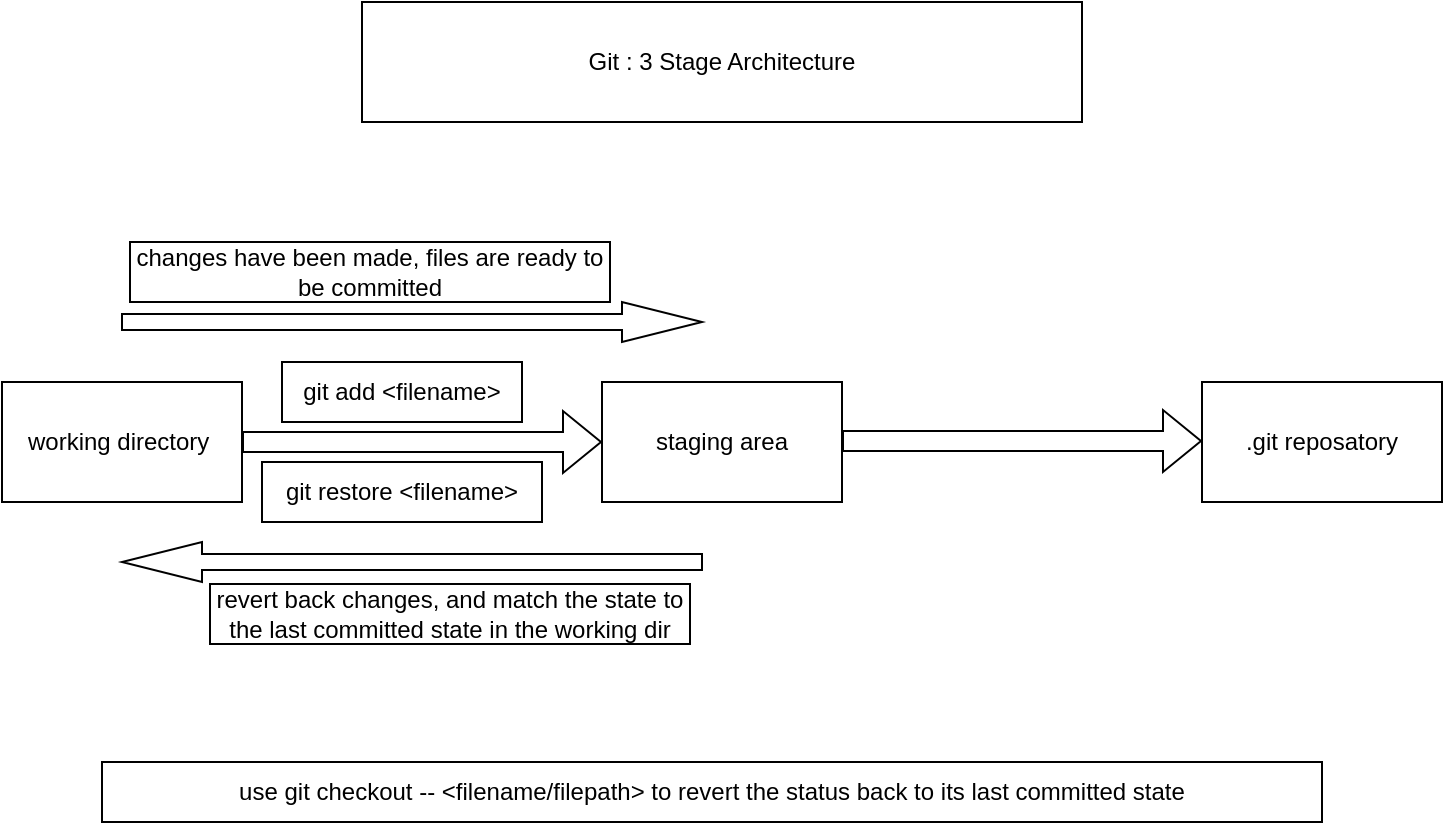 <mxfile version="24.0.4" type="device">
  <diagram name="Page-1" id="O8LxNOQjSFc5DGDgxKcW">
    <mxGraphModel dx="1194" dy="877" grid="1" gridSize="10" guides="1" tooltips="1" connect="1" arrows="1" fold="1" page="1" pageScale="1" pageWidth="850" pageHeight="1100" math="0" shadow="0">
      <root>
        <mxCell id="0" />
        <mxCell id="1" parent="0" />
        <mxCell id="cAkcnICUJ3VOB5hZcuwb-1" value="working directory&amp;nbsp;" style="rounded=0;whiteSpace=wrap;html=1;" vertex="1" parent="1">
          <mxGeometry x="30" y="200" width="120" height="60" as="geometry" />
        </mxCell>
        <mxCell id="cAkcnICUJ3VOB5hZcuwb-2" value="staging area" style="rounded=0;whiteSpace=wrap;html=1;" vertex="1" parent="1">
          <mxGeometry x="330" y="200" width="120" height="60" as="geometry" />
        </mxCell>
        <mxCell id="cAkcnICUJ3VOB5hZcuwb-3" value=".git reposatory" style="rounded=0;whiteSpace=wrap;html=1;" vertex="1" parent="1">
          <mxGeometry x="630" y="200" width="120" height="60" as="geometry" />
        </mxCell>
        <mxCell id="cAkcnICUJ3VOB5hZcuwb-5" value="" style="shape=flexArrow;endArrow=classic;html=1;rounded=0;exitX=1;exitY=0.5;exitDx=0;exitDy=0;entryX=0;entryY=0.5;entryDx=0;entryDy=0;" edge="1" parent="1" source="cAkcnICUJ3VOB5hZcuwb-1" target="cAkcnICUJ3VOB5hZcuwb-2">
          <mxGeometry width="50" height="50" relative="1" as="geometry">
            <mxPoint x="220" y="255" as="sourcePoint" />
            <mxPoint x="270" y="205" as="targetPoint" />
          </mxGeometry>
        </mxCell>
        <mxCell id="cAkcnICUJ3VOB5hZcuwb-6" value="" style="shape=flexArrow;endArrow=classic;html=1;rounded=0;exitX=1;exitY=0.5;exitDx=0;exitDy=0;entryX=0;entryY=0.5;entryDx=0;entryDy=0;" edge="1" parent="1">
          <mxGeometry width="50" height="50" relative="1" as="geometry">
            <mxPoint x="450" y="229.5" as="sourcePoint" />
            <mxPoint x="630" y="229.5" as="targetPoint" />
          </mxGeometry>
        </mxCell>
        <mxCell id="cAkcnICUJ3VOB5hZcuwb-7" value="Git : 3 Stage Architecture" style="rounded=0;whiteSpace=wrap;html=1;" vertex="1" parent="1">
          <mxGeometry x="210" y="10" width="360" height="60" as="geometry" />
        </mxCell>
        <mxCell id="cAkcnICUJ3VOB5hZcuwb-8" value="git add &amp;lt;filename&amp;gt;" style="rounded=0;whiteSpace=wrap;html=1;" vertex="1" parent="1">
          <mxGeometry x="170" y="190" width="120" height="30" as="geometry" />
        </mxCell>
        <mxCell id="cAkcnICUJ3VOB5hZcuwb-9" value="git restore &amp;lt;filename&amp;gt;" style="rounded=0;whiteSpace=wrap;html=1;" vertex="1" parent="1">
          <mxGeometry x="160" y="240" width="140" height="30" as="geometry" />
        </mxCell>
        <mxCell id="cAkcnICUJ3VOB5hZcuwb-10" value="" style="html=1;shadow=0;dashed=0;align=center;verticalAlign=middle;shape=mxgraph.arrows2.arrow;dy=0.6;dx=40;flipH=1;notch=0;" vertex="1" parent="1">
          <mxGeometry x="90" y="280" width="290" height="20" as="geometry" />
        </mxCell>
        <mxCell id="cAkcnICUJ3VOB5hZcuwb-11" value="" style="html=1;shadow=0;dashed=0;align=center;verticalAlign=middle;shape=mxgraph.arrows2.arrow;dy=0.6;dx=40;notch=0;" vertex="1" parent="1">
          <mxGeometry x="90" y="160" width="290" height="20" as="geometry" />
        </mxCell>
        <mxCell id="cAkcnICUJ3VOB5hZcuwb-12" value="changes have been made, files are ready to be committed" style="rounded=0;whiteSpace=wrap;html=1;" vertex="1" parent="1">
          <mxGeometry x="94" y="130" width="240" height="30" as="geometry" />
        </mxCell>
        <mxCell id="cAkcnICUJ3VOB5hZcuwb-13" value="revert back changes, and match the state to the last committed state in the working dir" style="rounded=0;whiteSpace=wrap;html=1;" vertex="1" parent="1">
          <mxGeometry x="134" y="301" width="240" height="30" as="geometry" />
        </mxCell>
        <mxCell id="cAkcnICUJ3VOB5hZcuwb-14" value="use git checkout -- &amp;lt;filename/filepath&amp;gt; to revert the status back to its last committed state" style="rounded=0;whiteSpace=wrap;html=1;" vertex="1" parent="1">
          <mxGeometry x="80" y="390" width="610" height="30" as="geometry" />
        </mxCell>
      </root>
    </mxGraphModel>
  </diagram>
</mxfile>
